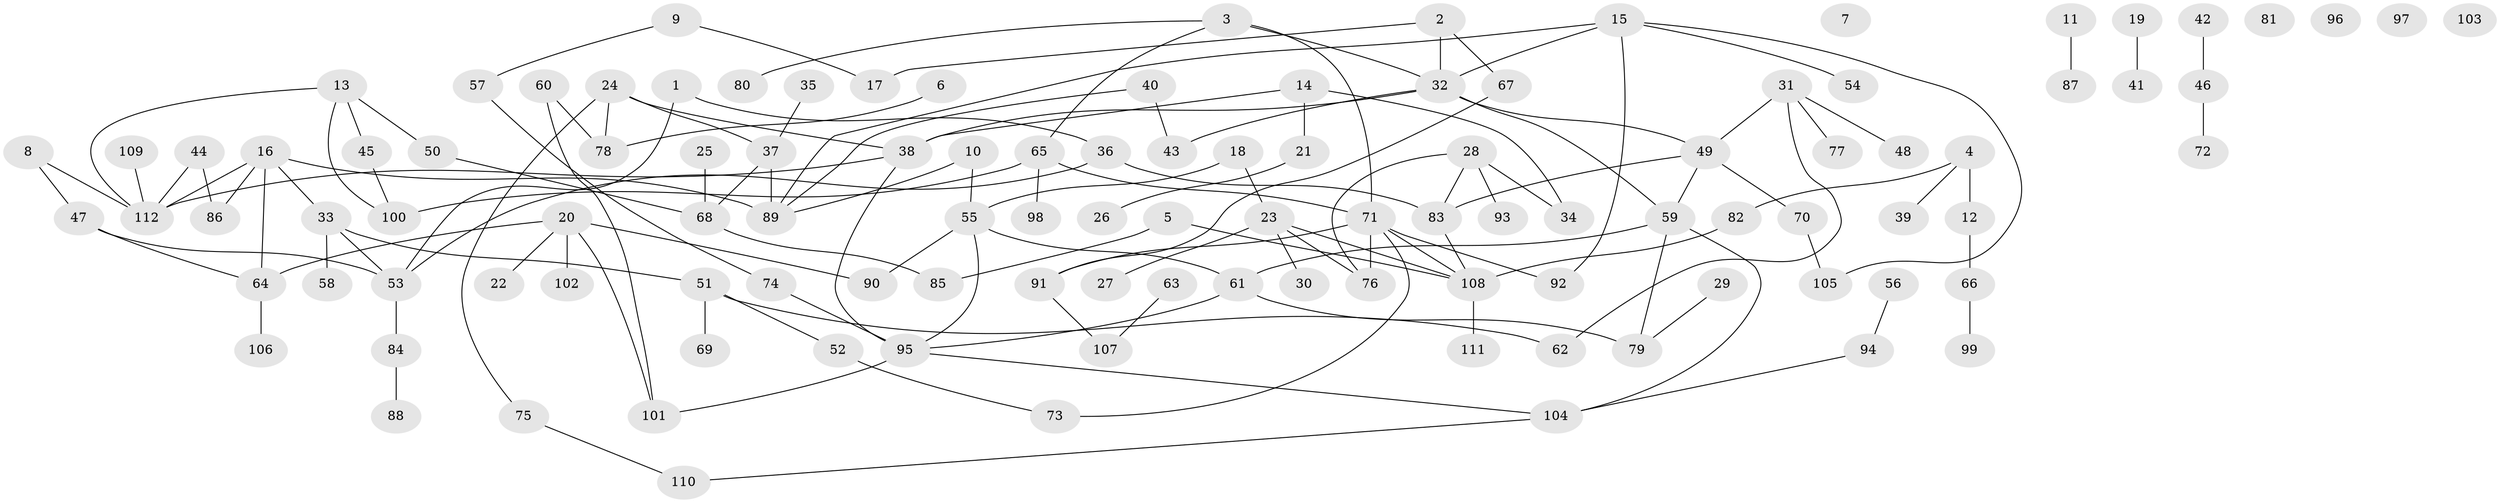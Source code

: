 // Generated by graph-tools (version 1.1) at 2025/33/03/09/25 02:33:48]
// undirected, 112 vertices, 137 edges
graph export_dot {
graph [start="1"]
  node [color=gray90,style=filled];
  1;
  2;
  3;
  4;
  5;
  6;
  7;
  8;
  9;
  10;
  11;
  12;
  13;
  14;
  15;
  16;
  17;
  18;
  19;
  20;
  21;
  22;
  23;
  24;
  25;
  26;
  27;
  28;
  29;
  30;
  31;
  32;
  33;
  34;
  35;
  36;
  37;
  38;
  39;
  40;
  41;
  42;
  43;
  44;
  45;
  46;
  47;
  48;
  49;
  50;
  51;
  52;
  53;
  54;
  55;
  56;
  57;
  58;
  59;
  60;
  61;
  62;
  63;
  64;
  65;
  66;
  67;
  68;
  69;
  70;
  71;
  72;
  73;
  74;
  75;
  76;
  77;
  78;
  79;
  80;
  81;
  82;
  83;
  84;
  85;
  86;
  87;
  88;
  89;
  90;
  91;
  92;
  93;
  94;
  95;
  96;
  97;
  98;
  99;
  100;
  101;
  102;
  103;
  104;
  105;
  106;
  107;
  108;
  109;
  110;
  111;
  112;
  1 -- 36;
  1 -- 53;
  2 -- 17;
  2 -- 32;
  2 -- 67;
  3 -- 32;
  3 -- 65;
  3 -- 71;
  3 -- 80;
  4 -- 12;
  4 -- 39;
  4 -- 82;
  5 -- 85;
  5 -- 108;
  6 -- 78;
  8 -- 47;
  8 -- 112;
  9 -- 17;
  9 -- 57;
  10 -- 55;
  10 -- 89;
  11 -- 87;
  12 -- 66;
  13 -- 45;
  13 -- 50;
  13 -- 100;
  13 -- 112;
  14 -- 21;
  14 -- 34;
  14 -- 38;
  15 -- 32;
  15 -- 54;
  15 -- 89;
  15 -- 92;
  15 -- 105;
  16 -- 33;
  16 -- 64;
  16 -- 86;
  16 -- 89;
  16 -- 112;
  18 -- 23;
  18 -- 55;
  19 -- 41;
  20 -- 22;
  20 -- 64;
  20 -- 90;
  20 -- 101;
  20 -- 102;
  21 -- 26;
  23 -- 27;
  23 -- 30;
  23 -- 76;
  23 -- 108;
  24 -- 37;
  24 -- 38;
  24 -- 75;
  24 -- 78;
  25 -- 68;
  28 -- 34;
  28 -- 76;
  28 -- 83;
  28 -- 93;
  29 -- 79;
  31 -- 48;
  31 -- 49;
  31 -- 62;
  31 -- 77;
  32 -- 38;
  32 -- 43;
  32 -- 49;
  32 -- 59;
  33 -- 51;
  33 -- 53;
  33 -- 58;
  35 -- 37;
  36 -- 53;
  36 -- 83;
  37 -- 68;
  37 -- 89;
  38 -- 95;
  38 -- 112;
  40 -- 43;
  40 -- 89;
  42 -- 46;
  44 -- 86;
  44 -- 112;
  45 -- 100;
  46 -- 72;
  47 -- 53;
  47 -- 64;
  49 -- 59;
  49 -- 70;
  49 -- 83;
  50 -- 68;
  51 -- 52;
  51 -- 62;
  51 -- 69;
  52 -- 73;
  53 -- 84;
  55 -- 61;
  55 -- 90;
  55 -- 95;
  56 -- 94;
  57 -- 74;
  59 -- 61;
  59 -- 79;
  59 -- 104;
  60 -- 78;
  60 -- 101;
  61 -- 79;
  61 -- 95;
  63 -- 107;
  64 -- 106;
  65 -- 71;
  65 -- 98;
  65 -- 100;
  66 -- 99;
  67 -- 91;
  68 -- 85;
  70 -- 105;
  71 -- 73;
  71 -- 76;
  71 -- 91;
  71 -- 92;
  71 -- 108;
  74 -- 95;
  75 -- 110;
  82 -- 108;
  83 -- 108;
  84 -- 88;
  91 -- 107;
  94 -- 104;
  95 -- 101;
  95 -- 104;
  104 -- 110;
  108 -- 111;
  109 -- 112;
}
